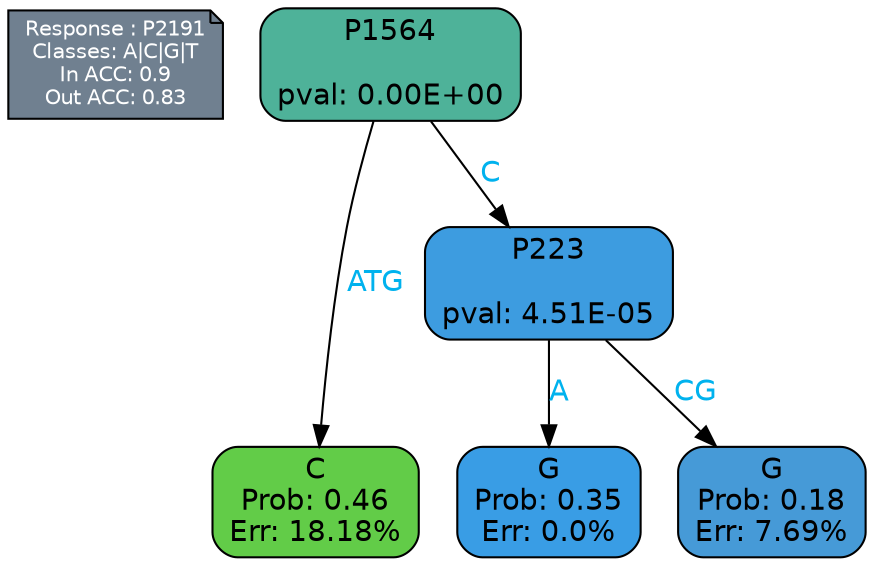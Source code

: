 digraph Tree {
node [shape=box, style="filled, rounded", color="black", fontname=helvetica] ;
graph [ranksep=equally, splines=polylines, bgcolor=transparent, dpi=600] ;
edge [fontname=helvetica] ;
LEGEND [label="Response : P2191
Classes: A|C|G|T
In ACC: 0.9
Out ACC: 0.83
",shape=note,align=left,style=filled,fillcolor="slategray",fontcolor="white",fontsize=10];1 [label="P1564

pval: 0.00E+00", fillcolor="#4eb299"] ;
2 [label="C
Prob: 0.46
Err: 18.18%", fillcolor="#62cc48"] ;
3 [label="P223

pval: 4.51E-05", fillcolor="#3d9ce0"] ;
4 [label="G
Prob: 0.35
Err: 0.0%", fillcolor="#399de5"] ;
5 [label="G
Prob: 0.18
Err: 7.69%", fillcolor="#469ad7"] ;
1 -> 2 [label="ATG",fontcolor=deepskyblue2] ;
1 -> 3 [label="C",fontcolor=deepskyblue2] ;
3 -> 4 [label="A",fontcolor=deepskyblue2] ;
3 -> 5 [label="CG",fontcolor=deepskyblue2] ;
{rank = same; 2;4;5;}{rank = same; LEGEND;1;}}